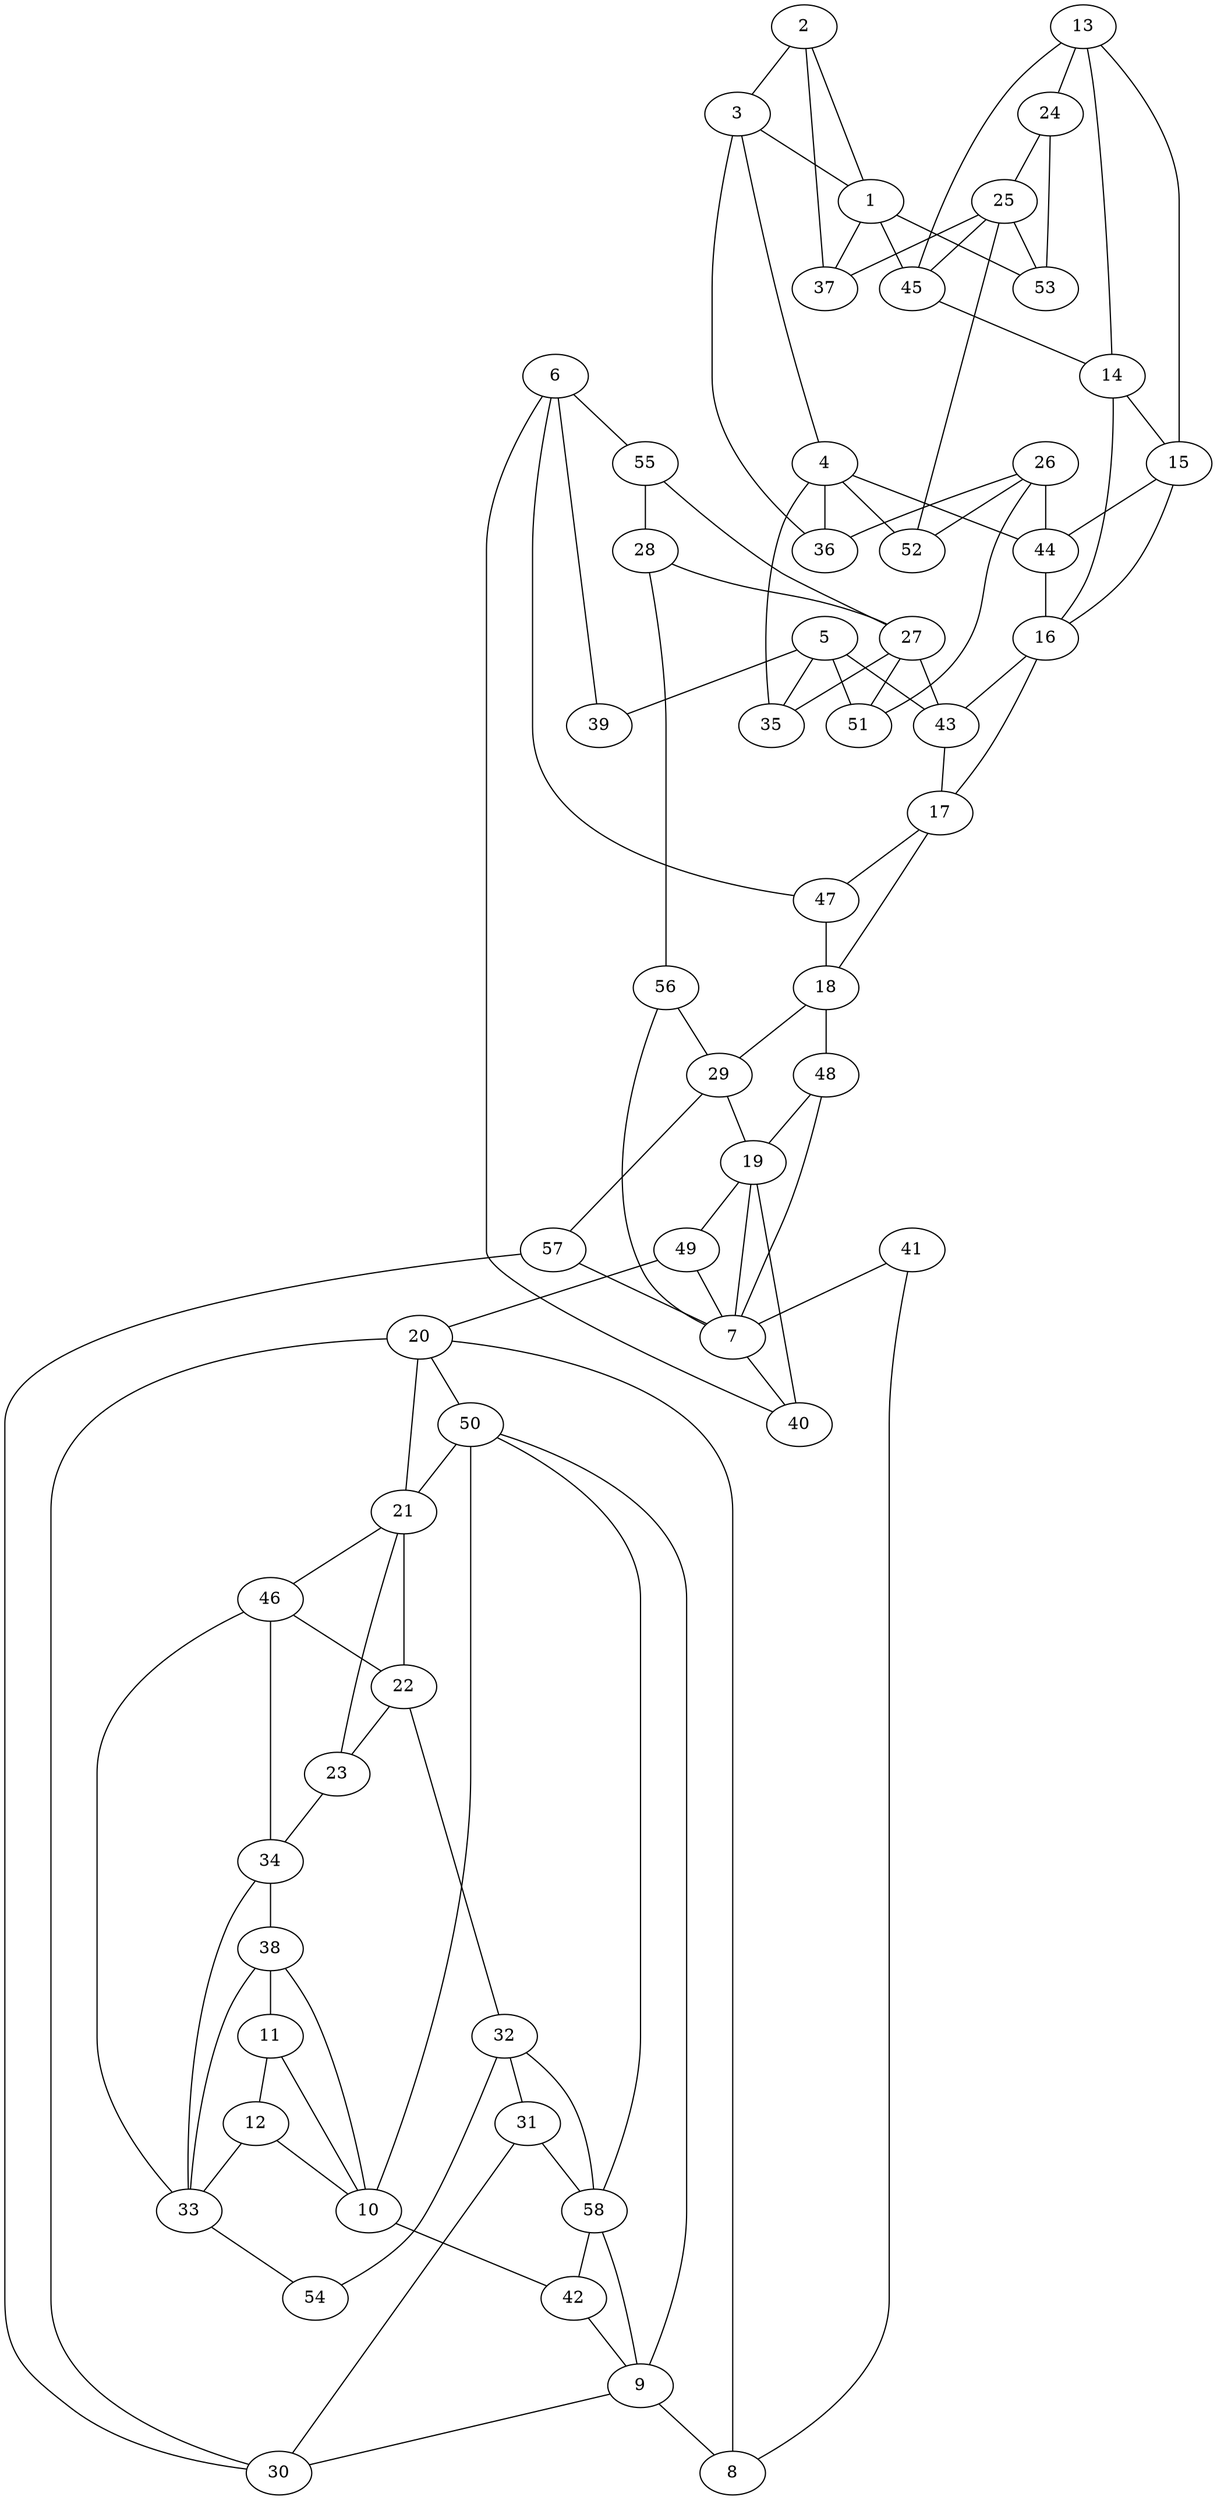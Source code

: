 graph pdb1eun {
	1	 [aaLength=7,
		sequence=SAESILT,
		type=0];
	37	 [aaLength=5,
		sequence=VVPVI,
		type=1];
	1 -- 37	 [distance0="14.81059",
		frequency=1,
		type0=1];
	45	 [aaLength=5,
		sequence=VVPVI,
		type=1];
	1 -- 45	 [distance0="14.81059",
		frequency=1,
		type0=2];
	53	 [aaLength=5,
		sequence=VVPVI,
		type=1];
	1 -- 53	 [distance0="14.81059",
		frequency=1,
		type0=3];
	2	 [aaLength=3,
		sequence=KLE,
		type=0];
	2 -- 1	 [distance0="24.58762",
		frequency=1,
		type0=2];
	3	 [aaLength=12,
		sequence=HAVPMAKALVAG,
		type=0];
	2 -- 3	 [distance0="6.758178",
		distance1="0.0",
		frequency=2,
		type0=1,
		type1=5];
	2 -- 37	 [distance0="25.10335",
		frequency=1,
		type0=3];
	3 -- 1	 [distance0="25.88091",
		frequency=1,
		type0=3];
	4	 [aaLength=13,
		sequence=CAVDAIRAIAKEV,
		type=0];
	3 -- 4	 [distance0="25.61467",
		frequency=1,
		type0=2];
	36	 [aaLength=5,
		sequence=VLEVT,
		type=1];
	3 -- 36	 [distance0="3.0",
		frequency=1,
		type0=4];
	35	 [aaLength=5,
		sequence=IVGAG,
		type=1];
	4 -- 35	 [distance0="3.0",
		frequency=1,
		type0=4];
	4 -- 36	 [distance0="17.92376",
		frequency=1,
		type0=1];
	44	 [aaLength=5,
		sequence=VLEVT,
		type=1];
	4 -- 44	 [distance0="17.92376",
		frequency=1,
		type0=2];
	52	 [aaLength=5,
		sequence=VLEVT,
		type=1];
	4 -- 52	 [distance0="17.92376",
		frequency=1,
		type0=3];
	5	 [aaLength=12,
		sequence=NPQQLAEVTEAG,
		type=0];
	5 -- 35	 [distance0="9.171669",
		frequency=1,
		type0=1];
	39	 [aaLength=3,
		sequence=AIS,
		type=1];
	5 -- 39	 [distance0="3.0",
		frequency=1,
		type0=4];
	43	 [aaLength=5,
		sequence=IVGAG,
		type=1];
	5 -- 43	 [distance0="9.171669",
		frequency=1,
		type0=2];
	51	 [aaLength=5,
		sequence=IVGAG,
		type=1];
	5 -- 51	 [distance0="9.171669",
		frequency=1,
		type0=3];
	6	 [aaLength=11,
		sequence=TEPLLKAATEG,
		type=0];
	6 -- 39	 [distance0="9.739573",
		frequency=1,
		type0=1];
	40	 [aaLength=5,
		sequence=LIPGI,
		type=1];
	6 -- 40	 [distance0="3.0",
		frequency=1,
		type0=4];
	47	 [aaLength=3,
		sequence=AIS,
		type=1];
	6 -- 47	 [distance0="9.739573",
		frequency=1,
		type0=2];
	55	 [aaLength=3,
		sequence=AIS,
		type=1];
	6 -- 55	 [distance0="9.739573",
		frequency=1,
		type0=3];
	7	 [aaLength=11,
		sequence=TVSELMLGMDY,
		type=0];
	19	 [aaLength=11,
		sequence=TVSELMLGMDY,
		type=0];
	7 -- 19	 [distance0="9.446856",
		frequency=1,
		type0=1];
	7 -- 40	 [distance0="13.24989",
		frequency=1,
		type0=2];
	48	 [aaLength=5,
		sequence=LIPGI,
		type=1];
	7 -- 48	 [distance0="13.24989",
		frequency=1,
		type0=3];
	8	 [aaLength=6,
		sequence=PAEANG,
		type=0];
	9	 [aaLength=11,
		sequence=GGVKALQAIAG,
		type=0];
	9 -- 8	 [distance0="9.449492",
		frequency=1,
		type0=1];
	30	 [aaLength=7,
		sequence=PAEANGG,
		type=0];
	9 -- 30	 [distance0="10.25244",
		frequency=1,
		type0=2];
	10	 [aaLength=7,
		sequence=NYRDYLA,
		type=0];
	11	 [aaLength=6,
		sequence=PADALE,
		type=0];
	10 -- 11	 [distance0="23.56493",
		frequency=1,
		type0=1];
	38	 [aaLength=3,
		sequence=IGG,
		type=1];
	10 -- 38	 [distance0="6.0",
		frequency=1,
		type0=4];
	42	 [aaLength=4,
		sequence=RFCP,
		type=1];
	10 -- 42	 [distance0="25.0626",
		frequency=1,
		type0=2];
	50	 [aaLength=4,
		sequence=RFCP,
		type=1];
	10 -- 50	 [distance0="25.0626",
		frequency=1,
		type0=3];
	12	 [aaLength=15,
		sequence=DYDRITKLAREAVEG,
		type=0];
	11 -- 12	 [distance0="12.01327",
		distance1="2.0",
		frequency=2,
		type0=1,
		type1=4];
	12 -- 10	 [distance0="30.64995",
		frequency=1,
		type0=3];
	33	 [aaLength=7,
		sequence=PADALEA,
		type=0];
	12 -- 33	 [distance0="30.36197",
		frequency=1,
		type0=2];
	13	 [aaLength=8,
		sequence=SAESILTT,
		type=0];
	15	 [aaLength=12,
		sequence=HAVPMAKALVAG,
		type=0];
	13 -- 15	 [distance0="27.13304",
		frequency=1,
		type0=2];
	14	 [aaLength=3,
		sequence=KLE,
		type=0];
	13 -- 14	 [distance0="29.38644",
		frequency=1,
		type0=3];
	24	 [aaLength=8,
		sequence=SAESILTT,
		type=0];
	13 -- 24	 [distance0="23.77495",
		frequency=1,
		type0=1];
	13 -- 45	 [distance0="2.0",
		frequency=1,
		type0=4];
	14 -- 15	 [distance0="10.42302",
		distance1="0.0",
		frequency=2,
		type0=1,
		type1=5];
	16	 [aaLength=13,
		sequence=CAVDAIRAIAKEV,
		type=0];
	14 -- 16	 [distance0="27.54495",
		frequency=1,
		type0=2];
	15 -- 44	 [distance0="3.0",
		frequency=1,
		type0=4];
	16 -- 15	 [distance0="26.65204",
		frequency=1,
		type0=1];
	17	 [aaLength=11,
		sequence=NPQQLAEVTEA,
		type=0];
	16 -- 17	 [distance0="27.6107",
		frequency=1,
		type0=3];
	16 -- 43	 [distance0="3.0",
		frequency=1,
		type0=4];
	18	 [aaLength=11,
		sequence=TEPLLKAATEG,
		type=0];
	17 -- 18	 [distance0="24.27599",
		frequency=1,
		type0=1];
	17 -- 47	 [distance0="4.0",
		frequency=1,
		type0=4];
	29	 [aaLength=11,
		sequence=TVSELMLGMDY,
		type=0];
	18 -- 29	 [distance0="20.32375",
		frequency=1,
		type0=3];
	18 -- 48	 [distance0="3.0",
		frequency=1,
		type0=4];
	19 -- 40	 [distance0="19.35965",
		frequency=1,
		type0=3];
	49	 [aaLength=4,
		sequence=EFKF,
		type=1];
	19 -- 49	 [distance0="3.0",
		frequency=1,
		type0=4];
	20	 [aaLength=11,
		sequence=GGVKALQAIAG,
		type=0];
	20 -- 8	 [distance0="9.732445",
		frequency=1,
		type0=2];
	20 -- 30	 [distance0="8.112795",
		frequency=1,
		type0=1];
	20 -- 50	 [distance0="5.0",
		frequency=1,
		type0=4];
	21	 [aaLength=7,
		sequence=NYRDYLA,
		type=0];
	21 -- 20	 [distance0="29.31772",
		frequency=1,
		type0=3];
	46	 [aaLength=3,
		sequence=IGG,
		type=1];
	21 -- 46	 [distance0="6.0",
		frequency=1,
		type0=4];
	22	 [aaLength=7,
		sequence=PADALEA,
		type=0];
	22 -- 21	 [distance0="33.0643",
		frequency=1,
		type0=3];
	23	 [aaLength=16,
		sequence=DYDRITKLAREAVEGA,
		type=0];
	22 -- 23	 [distance0="12.10691",
		distance1="1.0",
		frequency=2,
		type0=1,
		type1=4];
	32	 [aaLength=7,
		sequence=NYRDYLA,
		type=0];
	22 -- 32	 [distance0="30.12422",
		frequency=1,
		type0=2];
	23 -- 21	 [distance0="33.67885",
		frequency=1,
		type0=3];
	34	 [aaLength=17,
		sequence=DYDRITKLAREAVEGAK,
		type=0];
	23 -- 34	 [distance0="32.5911",
		frequency=1,
		type0=2];
	25	 [aaLength=12,
		sequence=HAVPMAKALVAG,
		type=0];
	24 -- 25	 [distance0="25.81675",
		frequency=1,
		type0=2];
	24 -- 53	 [distance0="2.0",
		frequency=1,
		type0=4];
	25 -- 37	 [distance0="21.12802",
		frequency=1,
		type0=1];
	25 -- 45	 [distance0="21.12802",
		frequency=1,
		type0=2];
	25 -- 52	 [distance0="3.0",
		frequency=1,
		type0=4];
	25 -- 53	 [distance0="21.12802",
		frequency=1,
		type0=3];
	26	 [aaLength=13,
		sequence=CAVDAIRAIAKEV,
		type=0];
	26 -- 36	 [distance0="21.51575",
		frequency=1,
		type0=1];
	26 -- 44	 [distance0="21.51575",
		frequency=1,
		type0=2];
	26 -- 51	 [distance0="3.0",
		frequency=1,
		type0=4];
	26 -- 52	 [distance0="21.51575",
		frequency=1,
		type0=3];
	27	 [aaLength=11,
		sequence=NPQQLAEVTEA,
		type=0];
	27 -- 35	 [distance0="22.27739",
		frequency=1,
		type0=1];
	27 -- 43	 [distance0="22.27739",
		frequency=1,
		type0=2];
	27 -- 51	 [distance0="22.27739",
		frequency=1,
		type0=3];
	27 -- 55	 [distance0="4.0",
		frequency=1,
		type0=4];
	28	 [aaLength=11,
		sequence=TEPLLKAATEG,
		type=0];
	28 -- 27	 [distance0="22.32244",
		frequency=1,
		type0=3];
	56	 [aaLength=5,
		sequence=LIPGI,
		type=1];
	28 -- 56	 [distance0="3.0",
		frequency=1,
		type0=4];
	29 -- 19	 [distance0="13.70435",
		frequency=1,
		type0=1];
	57	 [aaLength=4,
		sequence=EFKF,
		type=1];
	29 -- 57	 [distance0="3.0",
		frequency=1,
		type0=4];
	31	 [aaLength=11,
		sequence=GGVKALQAIAG,
		type=0];
	31 -- 30	 [distance0="12.70969",
		frequency=1,
		type0=1];
	58	 [aaLength=4,
		sequence=RFCP,
		type=1];
	31 -- 58	 [distance0="5.0",
		frequency=1,
		type0=4];
	32 -- 31	 [distance0="27.24285",
		frequency=1,
		type0=2];
	54	 [aaLength=3,
		sequence=IGG,
		type=1];
	32 -- 54	 [distance0="6.0",
		frequency=1,
		type0=4];
	33 -- 38	 [distance0="14.11506",
		frequency=1,
		type0=1];
	33 -- 46	 [distance0="14.11506",
		frequency=1,
		type0=2];
	33 -- 54	 [distance0="14.11506",
		frequency=1,
		type0=3];
	34 -- 33	 [distance0="15.07388",
		frequency=1,
		type0=1];
	34 -- 38	 [distance0="27.96297",
		frequency=1,
		type0=2];
	34 -- 46	 [distance0="27.96297",
		frequency=1,
		type0=3];
	38 -- 11	 [distance0="4.0",
		frequency=1,
		type0=4];
	41	 [aaLength=4,
		sequence=EFKF,
		type=1];
	41 -- 7	 [distance0="18.31829",
		frequency=1,
		type0=3];
	41 -- 8	 [distance0="1.0",
		frequency=1,
		type0=4];
	42 -- 9	 [distance0="23.18801",
		frequency=1,
		type0=3];
	43 -- 17	 [distance0="3.0",
		frequency=1,
		type0=4];
	44 -- 16	 [distance0="4.0",
		frequency=1,
		type0=4];
	45 -- 14	 [distance0="3.0",
		frequency=1,
		type0=4];
	46 -- 22	 [distance0="4.0",
		frequency=1,
		type0=4];
	47 -- 18	 [distance0="3.0",
		frequency=1,
		type0=4];
	48 -- 19	 [distance0="1.0",
		frequency=1,
		type0=4];
	49 -- 7	 [distance0="18.31829",
		frequency=1,
		type0=3];
	49 -- 20	 [distance0="6.0",
		frequency=1,
		type0=4];
	50 -- 9	 [distance0="23.18801",
		frequency=1,
		type0=3];
	50 -- 21	 [distance0="7.0",
		frequency=1,
		type0=4];
	50 -- 58	 [distance0="0.0",
		frequency=1,
		type0=2];
	55 -- 28	 [distance0="3.0",
		frequency=1,
		type0=4];
	56 -- 7	 [distance0="13.24989",
		frequency=1,
		type0=3];
	56 -- 29	 [distance0="1.0",
		frequency=1,
		type0=4];
	57 -- 7	 [distance0="18.31829",
		frequency=1,
		type0=3];
	57 -- 30	 [distance0="1.0",
		frequency=1,
		type0=4];
	58 -- 9	 [distance0="23.18801",
		frequency=1,
		type0=3];
	58 -- 32	 [distance0="7.0",
		frequency=1,
		type0=4];
	58 -- 42	 [distance0="0.0",
		frequency=1,
		type0=1];
}
